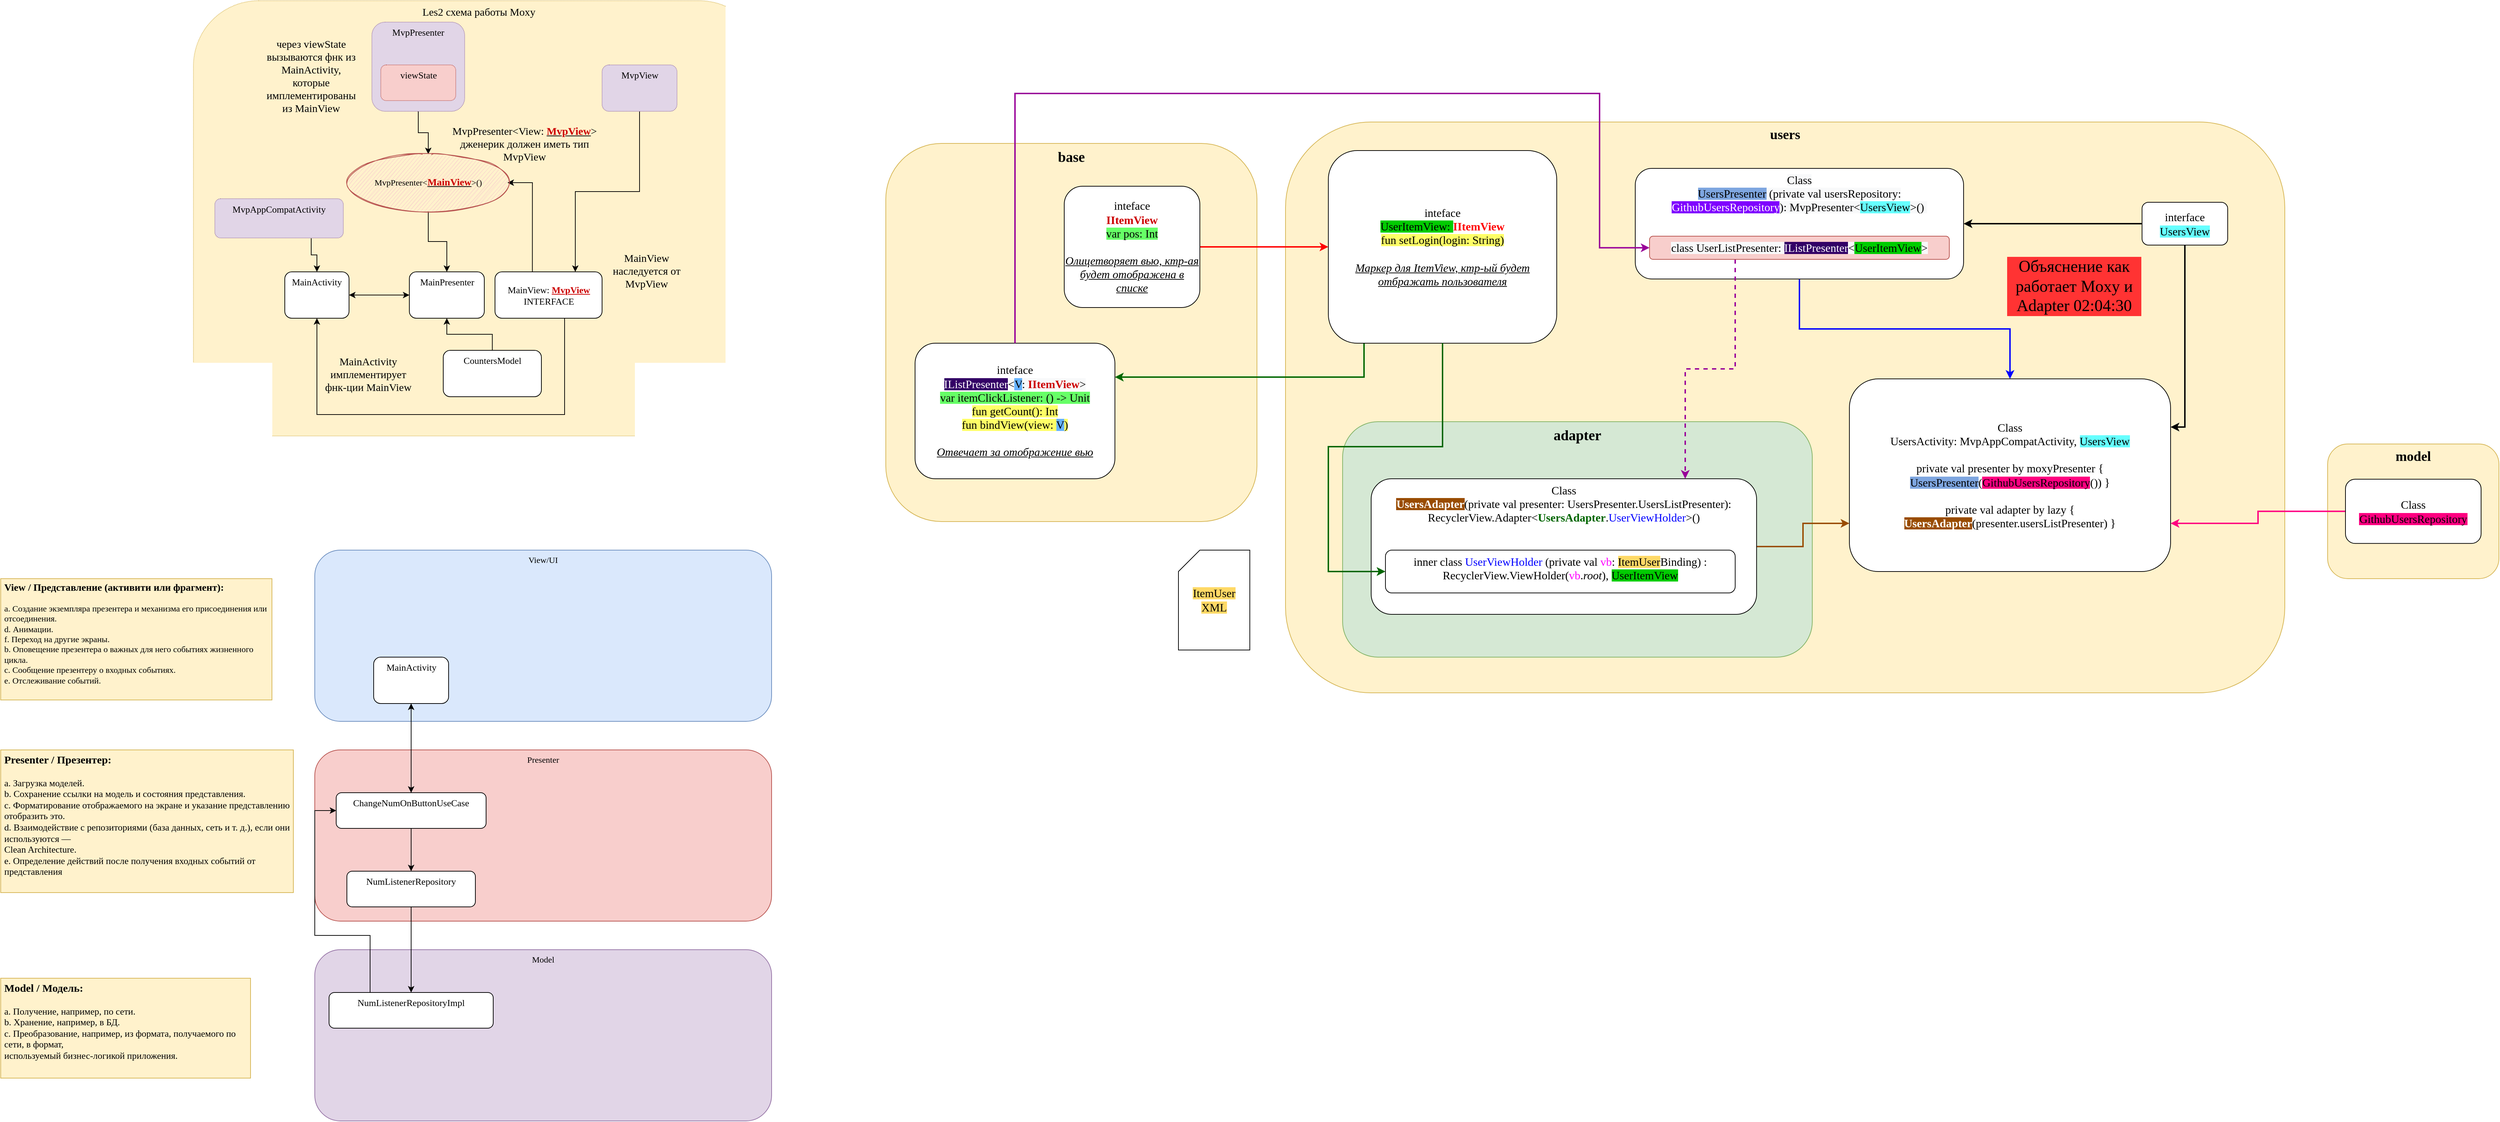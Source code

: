 <mxfile version="15.8.4" type="device"><diagram id="C1EWtJwkigcRB_qDEt8J" name="Страница 1"><mxGraphModel dx="2982" dy="2587" grid="1" gridSize="10" guides="1" tooltips="1" connect="1" arrows="1" fold="1" page="1" pageScale="1" pageWidth="827" pageHeight="1169" math="0" shadow="0"><root><mxCell id="0"/><mxCell id="1" parent="0"/><mxCell id="edhgK2keIJjGcCHrlNll-9" value="&lt;b&gt;&lt;font style=&quot;font-size: 19px&quot;&gt;users&lt;/font&gt;&lt;/b&gt;" style="rounded=1;whiteSpace=wrap;html=1;labelBackgroundColor=none;fontFamily=Times New Roman;fontSize=16;verticalAlign=top;fillColor=#fff2cc;strokeColor=#d6b656;" parent="1" vertex="1"><mxGeometry x="1480" y="-520" width="1400" height="800" as="geometry"/></mxCell><mxCell id="edhgK2keIJjGcCHrlNll-8" value="&lt;b&gt;&lt;font style=&quot;font-size: 20px&quot;&gt;base&lt;/font&gt;&lt;/b&gt;" style="rounded=1;whiteSpace=wrap;html=1;labelBackgroundColor=none;fontFamily=Times New Roman;fontSize=16;verticalAlign=top;fillColor=#fff2cc;strokeColor=#d6b656;" parent="1" vertex="1"><mxGeometry x="920" y="-490" width="520" height="530" as="geometry"/></mxCell><mxCell id="FmBAxHXfmep_9u8ABC75-27" value="Les2 схема работы Moxy" style="rounded=1;whiteSpace=wrap;html=1;dashed=1;dashPattern=1 1;labelBackgroundColor=none;fontSize=15;strokeColor=#d6b656;align=center;verticalAlign=top;fillColor=#fff2cc;fontFamily=Times New Roman;" parent="1" vertex="1"><mxGeometry x="-50" y="-690" width="800" height="610" as="geometry"/></mxCell><mxCell id="pCNhJscyHMGAn3g0kBfk-1" value="View/UI" style="rounded=1;whiteSpace=wrap;html=1;verticalAlign=top;fillColor=#dae8fc;strokeColor=#6c8ebf;fontFamily=Times New Roman;" parent="1" vertex="1"><mxGeometry x="120" y="80" width="640" height="240" as="geometry"/></mxCell><mxCell id="pCNhJscyHMGAn3g0kBfk-2" value="Model" style="rounded=1;whiteSpace=wrap;html=1;verticalAlign=top;fillColor=#e1d5e7;strokeColor=#9673a6;fontFamily=Times New Roman;" parent="1" vertex="1"><mxGeometry x="120" y="640" width="640" height="240" as="geometry"/></mxCell><mxCell id="pCNhJscyHMGAn3g0kBfk-3" value="Presenter" style="rounded=1;whiteSpace=wrap;html=1;verticalAlign=top;fillColor=#f8cecc;strokeColor=#b85450;fontFamily=Times New Roman;" parent="1" vertex="1"><mxGeometry x="120" y="360" width="640" height="240" as="geometry"/></mxCell><mxCell id="pCNhJscyHMGAn3g0kBfk-6" value="&lt;p style=&quot;font-size: 13px&quot;&gt;&lt;/p&gt;&lt;h3&gt;View / Представление (активити или фрагмент):&lt;/h3&gt;&lt;span&gt;a. Создание экземпляра презентера и механизма его присоединения или отсоединения.&lt;/span&gt;&lt;br&gt;&lt;span&gt;d. Анимации.&lt;/span&gt;&lt;br&gt;&lt;span&gt;f. Переход на другие экраны.&lt;/span&gt;&lt;br&gt;&lt;span&gt;b. Оповещение презентера о важных для него событиях жизненного цикла.&lt;/span&gt;&lt;br&gt;&lt;span&gt;c. Сообщение презентеру о входных событиях.&lt;/span&gt;&lt;br&gt;&lt;span&gt;e. Отслеживание событий.&lt;/span&gt;&lt;br&gt;&lt;p&gt;&lt;/p&gt;" style="text;html=1;strokeColor=#d6b656;fillColor=#fff2cc;spacing=5;spacingTop=-20;whiteSpace=wrap;overflow=hidden;rounded=0;verticalAlign=top;fontFamily=Times New Roman;" parent="1" vertex="1"><mxGeometry x="-320" y="120" width="380" height="170" as="geometry"/></mxCell><mxCell id="pCNhJscyHMGAn3g0kBfk-8" value="&lt;p&gt;&lt;/p&gt;&lt;h3&gt;Presenter / Презентер:&lt;/h3&gt;&lt;span style=&quot;font-weight: normal&quot;&gt;a. Загрузка моделей.&lt;br&gt;b. Сохранение ссылки на модель и состояния представления.&lt;br&gt;c. Форматирование отображаемого на экране и указание представлению отобразить это.&lt;br&gt;d. Взаимодействие с репозиториями (база данных, сеть и т. д.), если они используются —&lt;br&gt;Clean Architecture.&lt;br&gt;e. Определение действий после получения входных событий от представления&lt;/span&gt;&lt;p&gt;&lt;/p&gt;" style="text;html=1;strokeColor=#d6b656;fillColor=#fff2cc;spacing=5;spacingTop=-20;whiteSpace=wrap;overflow=hidden;rounded=0;fontSize=13;align=left;verticalAlign=top;fontFamily=Times New Roman;" parent="1" vertex="1"><mxGeometry x="-320" y="360" width="410" height="200" as="geometry"/></mxCell><mxCell id="pCNhJscyHMGAn3g0kBfk-9" value="&lt;p&gt;&lt;/p&gt;&lt;h3&gt;Model / Модель:&lt;/h3&gt;&lt;span style=&quot;font-weight: normal&quot;&gt;a. Получение, например, по сети.&lt;br&gt;b. Хранение, например, в БД.&lt;br&gt;c. Преобразование, например, из формата, получаемого по сети, в формат,&lt;br&gt;используемый бизнес-логикой приложения.&lt;/span&gt;&lt;p&gt;&lt;/p&gt;" style="text;html=1;strokeColor=#d6b656;fillColor=#fff2cc;spacing=5;spacingTop=-20;whiteSpace=wrap;overflow=hidden;rounded=0;fontSize=13;align=left;verticalAlign=top;fontFamily=Times New Roman;" parent="1" vertex="1"><mxGeometry x="-320" y="680" width="350" height="140" as="geometry"/></mxCell><mxCell id="Xd7rgRR2BgkoyWQgXewQ-5" style="edgeStyle=orthogonalEdgeStyle;rounded=0;orthogonalLoop=1;jettySize=auto;html=1;fontColor=default;fontFamily=Times New Roman;" parent="1" source="pCNhJscyHMGAn3g0kBfk-10" target="pCNhJscyHMGAn3g0kBfk-15" edge="1"><mxGeometry relative="1" as="geometry"/></mxCell><mxCell id="pCNhJscyHMGAn3g0kBfk-10" value="MainActivity" style="rounded=1;whiteSpace=wrap;html=1;fontSize=13;align=center;verticalAlign=top;fontFamily=Times New Roman;" parent="1" vertex="1"><mxGeometry x="202.5" y="230" width="105" height="65" as="geometry"/></mxCell><mxCell id="Xd7rgRR2BgkoyWQgXewQ-7" style="edgeStyle=orthogonalEdgeStyle;rounded=0;orthogonalLoop=1;jettySize=auto;html=1;entryX=0;entryY=0.5;entryDx=0;entryDy=0;fontColor=default;exitX=0.25;exitY=0;exitDx=0;exitDy=0;fontFamily=Times New Roman;" parent="1" source="pCNhJscyHMGAn3g0kBfk-11" target="pCNhJscyHMGAn3g0kBfk-15" edge="1"><mxGeometry relative="1" as="geometry"><Array as="points"><mxPoint x="198" y="620"/><mxPoint x="120" y="620"/><mxPoint x="120" y="445"/></Array></mxGeometry></mxCell><mxCell id="pCNhJscyHMGAn3g0kBfk-11" value="&lt;div style=&quot;&quot;&gt;&lt;div style=&quot;&quot;&gt;NumListenerRepositoryImpl&lt;/div&gt;&lt;/div&gt;" style="rounded=1;whiteSpace=wrap;html=1;fontSize=13;align=center;verticalAlign=top;fontColor=default;labelBackgroundColor=none;fontFamily=Times New Roman;" parent="1" vertex="1"><mxGeometry x="140" y="700" width="230" height="50" as="geometry"/></mxCell><mxCell id="Xd7rgRR2BgkoyWQgXewQ-4" style="edgeStyle=orthogonalEdgeStyle;rounded=0;orthogonalLoop=1;jettySize=auto;html=1;fontColor=default;fontFamily=Times New Roman;" parent="1" source="pCNhJscyHMGAn3g0kBfk-15" target="Xd7rgRR2BgkoyWQgXewQ-2" edge="1"><mxGeometry relative="1" as="geometry"/></mxCell><mxCell id="Xd7rgRR2BgkoyWQgXewQ-6" style="edgeStyle=orthogonalEdgeStyle;rounded=0;orthogonalLoop=1;jettySize=auto;html=1;entryX=0.5;entryY=1;entryDx=0;entryDy=0;fontColor=default;fontFamily=Times New Roman;" parent="1" source="pCNhJscyHMGAn3g0kBfk-15" target="pCNhJscyHMGAn3g0kBfk-10" edge="1"><mxGeometry relative="1" as="geometry"/></mxCell><mxCell id="pCNhJscyHMGAn3g0kBfk-15" value="&lt;div style=&quot;&quot;&gt;ChangeNumOnButtonUseCase&lt;/div&gt;" style="rounded=1;whiteSpace=wrap;html=1;labelBackgroundColor=none;labelBorderColor=none;fontSize=13;fontColor=default;align=center;verticalAlign=top;fontFamily=Times New Roman;" parent="1" vertex="1"><mxGeometry x="150" y="420" width="210" height="50" as="geometry"/></mxCell><mxCell id="Xd7rgRR2BgkoyWQgXewQ-3" style="edgeStyle=orthogonalEdgeStyle;rounded=0;orthogonalLoop=1;jettySize=auto;html=1;entryX=0.5;entryY=0;entryDx=0;entryDy=0;fontColor=default;fontFamily=Times New Roman;" parent="1" source="Xd7rgRR2BgkoyWQgXewQ-2" target="pCNhJscyHMGAn3g0kBfk-11" edge="1"><mxGeometry relative="1" as="geometry"/></mxCell><mxCell id="Xd7rgRR2BgkoyWQgXewQ-2" value="&lt;div style=&quot;&quot;&gt;NumListenerRepository&lt;/div&gt;" style="rounded=1;whiteSpace=wrap;html=1;labelBackgroundColor=none;labelBorderColor=none;fontSize=13;fontColor=default;align=center;verticalAlign=top;fontFamily=Times New Roman;" parent="1" vertex="1"><mxGeometry x="165" y="530" width="180" height="50" as="geometry"/></mxCell><mxCell id="FmBAxHXfmep_9u8ABC75-16" style="edgeStyle=orthogonalEdgeStyle;rounded=0;orthogonalLoop=1;jettySize=auto;html=1;labelBackgroundColor=none;fontColor=default;fontFamily=Times New Roman;" parent="1" source="FmBAxHXfmep_9u8ABC75-1" target="FmBAxHXfmep_9u8ABC75-3" edge="1"><mxGeometry relative="1" as="geometry"/></mxCell><mxCell id="FmBAxHXfmep_9u8ABC75-1" value="&lt;div style=&quot;&quot;&gt;CountersModel&lt;/div&gt;" style="rounded=1;whiteSpace=wrap;html=1;fontSize=13;align=center;verticalAlign=top;labelBackgroundColor=none;fontColor=default;fontFamily=Times New Roman;" parent="1" vertex="1"><mxGeometry x="300" y="-200" width="137.5" height="65" as="geometry"/></mxCell><mxCell id="FmBAxHXfmep_9u8ABC75-13" style="edgeStyle=orthogonalEdgeStyle;rounded=0;orthogonalLoop=1;jettySize=auto;html=1;entryX=1;entryY=0.5;entryDx=0;entryDy=0;labelBackgroundColor=none;fontColor=default;sketch=0;exitX=0.349;exitY=-0.005;exitDx=0;exitDy=0;exitPerimeter=0;fontFamily=Times New Roman;" parent="1" source="FmBAxHXfmep_9u8ABC75-2" target="FmBAxHXfmep_9u8ABC75-12" edge="1"><mxGeometry relative="1" as="geometry"/></mxCell><mxCell id="FmBAxHXfmep_9u8ABC75-34" style="edgeStyle=orthogonalEdgeStyle;rounded=0;sketch=0;orthogonalLoop=1;jettySize=auto;html=1;entryX=0.5;entryY=1;entryDx=0;entryDy=0;labelBackgroundColor=none;fontSize=15;fontColor=default;fontFamily=Times New Roman;" parent="1" source="FmBAxHXfmep_9u8ABC75-2" target="FmBAxHXfmep_9u8ABC75-4" edge="1"><mxGeometry relative="1" as="geometry"><Array as="points"><mxPoint x="470" y="-110"/><mxPoint x="123" y="-110"/></Array></mxGeometry></mxCell><mxCell id="FmBAxHXfmep_9u8ABC75-2" value="&lt;p style=&quot;line-height: 1&quot;&gt;&lt;/p&gt;&lt;div style=&quot;&quot;&gt;MainView: &lt;font color=&quot;#cc0000&quot;&gt;&lt;b&gt;&lt;u&gt;MvpView&lt;/u&gt;&lt;/b&gt;&lt;/font&gt;&lt;/div&gt;&lt;div style=&quot;&quot;&gt;INTERFACE&lt;/div&gt;&lt;p&gt;&lt;/p&gt;" style="rounded=1;whiteSpace=wrap;html=1;fontSize=13;align=center;verticalAlign=middle;labelBackgroundColor=none;fontColor=default;fontFamily=Times New Roman;" parent="1" vertex="1"><mxGeometry x="372.5" y="-310" width="150" height="65" as="geometry"/></mxCell><mxCell id="FmBAxHXfmep_9u8ABC75-17" style="edgeStyle=orthogonalEdgeStyle;rounded=0;orthogonalLoop=1;jettySize=auto;html=1;labelBackgroundColor=none;fontColor=default;fontFamily=Times New Roman;" parent="1" source="FmBAxHXfmep_9u8ABC75-3" target="FmBAxHXfmep_9u8ABC75-4" edge="1"><mxGeometry relative="1" as="geometry"/></mxCell><mxCell id="FmBAxHXfmep_9u8ABC75-3" value="&lt;div style=&quot;&quot;&gt;MainPresenter&lt;/div&gt;" style="rounded=1;whiteSpace=wrap;html=1;fontSize=13;align=center;verticalAlign=top;labelBackgroundColor=none;fontColor=default;fontFamily=Times New Roman;" parent="1" vertex="1"><mxGeometry x="252.5" y="-310" width="105" height="65" as="geometry"/></mxCell><mxCell id="FmBAxHXfmep_9u8ABC75-36" style="edgeStyle=orthogonalEdgeStyle;rounded=0;sketch=0;orthogonalLoop=1;jettySize=auto;html=1;entryX=0;entryY=0.5;entryDx=0;entryDy=0;labelBackgroundColor=none;fontSize=15;fontColor=default;fontFamily=Times New Roman;" parent="1" source="FmBAxHXfmep_9u8ABC75-4" target="FmBAxHXfmep_9u8ABC75-3" edge="1"><mxGeometry relative="1" as="geometry"/></mxCell><mxCell id="FmBAxHXfmep_9u8ABC75-4" value="&lt;div style=&quot;&quot;&gt;MainActivity&lt;/div&gt;" style="rounded=1;whiteSpace=wrap;html=1;fontSize=13;align=center;verticalAlign=top;labelBackgroundColor=none;fontColor=default;fontFamily=Times New Roman;" parent="1" vertex="1"><mxGeometry x="78" y="-310" width="90" height="65" as="geometry"/></mxCell><mxCell id="edhgK2keIJjGcCHrlNll-1" style="edgeStyle=orthogonalEdgeStyle;rounded=0;orthogonalLoop=1;jettySize=auto;html=1;entryX=0.75;entryY=0;entryDx=0;entryDy=0;fontSize=14;fontColor=#CC0000;fontFamily=Times New Roman;" parent="1" source="FmBAxHXfmep_9u8ABC75-5" target="FmBAxHXfmep_9u8ABC75-2" edge="1"><mxGeometry relative="1" as="geometry"/></mxCell><mxCell id="FmBAxHXfmep_9u8ABC75-5" value="&lt;div style=&quot;&quot;&gt;&lt;div style=&quot;&quot;&gt;MvpView&lt;/div&gt;&lt;/div&gt;" style="rounded=1;whiteSpace=wrap;html=1;fontSize=13;align=center;verticalAlign=top;labelBackgroundColor=none;dashed=1;dashPattern=1 1;fillColor=#e1d5e7;strokeColor=#9673a6;fontFamily=Times New Roman;" parent="1" vertex="1"><mxGeometry x="522.5" y="-600" width="105" height="65" as="geometry"/></mxCell><mxCell id="FmBAxHXfmep_9u8ABC75-15" style="edgeStyle=orthogonalEdgeStyle;rounded=0;orthogonalLoop=1;jettySize=auto;html=1;entryX=0.5;entryY=0;entryDx=0;entryDy=0;labelBackgroundColor=none;fontColor=default;fontFamily=Times New Roman;" parent="1" source="FmBAxHXfmep_9u8ABC75-7" target="FmBAxHXfmep_9u8ABC75-12" edge="1"><mxGeometry relative="1" as="geometry"/></mxCell><mxCell id="FmBAxHXfmep_9u8ABC75-7" value="&lt;div style=&quot;&quot;&gt;&lt;div style=&quot;&quot;&gt;MvpPresenter&lt;/div&gt;&lt;/div&gt;" style="rounded=1;whiteSpace=wrap;html=1;fontSize=13;align=center;verticalAlign=top;labelBackgroundColor=none;dashed=1;dashPattern=1 1;fillColor=#e1d5e7;strokeColor=#9673a6;fontFamily=Times New Roman;" parent="1" vertex="1"><mxGeometry x="200" y="-660" width="130" height="125" as="geometry"/></mxCell><mxCell id="FmBAxHXfmep_9u8ABC75-14" style="edgeStyle=orthogonalEdgeStyle;rounded=0;orthogonalLoop=1;jettySize=auto;html=1;labelBackgroundColor=none;fontColor=default;fontFamily=Times New Roman;" parent="1" source="FmBAxHXfmep_9u8ABC75-12" target="FmBAxHXfmep_9u8ABC75-3" edge="1"><mxGeometry relative="1" as="geometry"/></mxCell><mxCell id="FmBAxHXfmep_9u8ABC75-12" value="&lt;div style=&quot;&quot;&gt;MvpPresenter&amp;lt;&lt;u&gt;&lt;font color=&quot;#cc0000&quot; size=&quot;1&quot;&gt;&lt;b style=&quot;font-size: 14px&quot;&gt;MainView&lt;/b&gt;&lt;/font&gt;&lt;/u&gt;&amp;gt;()&lt;/div&gt;" style="ellipse;whiteSpace=wrap;html=1;labelBackgroundColor=none;fillColor=#f8cecc;strokeColor=#b85450;sketch=1;fontFamily=Times New Roman;" parent="1" vertex="1"><mxGeometry x="168" y="-475" width="222" height="80" as="geometry"/></mxCell><mxCell id="FmBAxHXfmep_9u8ABC75-24" value="MvpPresenter&amp;lt;View:&amp;nbsp;&lt;u&gt;&lt;b&gt;&lt;font color=&quot;#cc0000&quot;&gt;MvpView&lt;/font&gt;&lt;/b&gt;&lt;/u&gt;&amp;gt;&lt;br style=&quot;font-size: 15px&quot;&gt;дженерик должен иметь тип MvpView" style="text;html=1;strokeColor=none;fillColor=none;align=center;verticalAlign=middle;whiteSpace=wrap;rounded=0;labelBackgroundColor=none;fontColor=default;dashed=1;fontSize=15;fontFamily=Times New Roman;" parent="1" vertex="1"><mxGeometry x="324" y="-535" width="180" height="90" as="geometry"/></mxCell><mxCell id="FmBAxHXfmep_9u8ABC75-26" value="MainActivity имплементирует фнк-ции MainView" style="text;html=1;strokeColor=none;fillColor=none;align=center;verticalAlign=middle;whiteSpace=wrap;rounded=0;dashed=1;dashPattern=1 1;labelBackgroundColor=none;fontColor=default;fontSize=15;fontFamily=Times New Roman;" parent="1" vertex="1"><mxGeometry x="130" y="-195" width="130" height="55" as="geometry"/></mxCell><mxCell id="FmBAxHXfmep_9u8ABC75-28" value="&lt;div style=&quot;&quot;&gt;&lt;div style=&quot;&quot;&gt;viewState&lt;/div&gt;&lt;/div&gt;" style="rounded=1;whiteSpace=wrap;html=1;fontSize=13;align=center;verticalAlign=top;labelBackgroundColor=none;dashed=1;dashPattern=1 1;fillColor=#f8cecc;strokeColor=#b85450;fontFamily=Times New Roman;" parent="1" vertex="1"><mxGeometry x="212.5" y="-600" width="105" height="50" as="geometry"/></mxCell><mxCell id="FmBAxHXfmep_9u8ABC75-29" value="через viewState вызываются фнк из MainActivity, которые имплементированы из MainView" style="text;html=1;strokeColor=none;fillColor=none;align=center;verticalAlign=middle;whiteSpace=wrap;rounded=0;dashed=1;dashPattern=1 1;labelBackgroundColor=none;fontSize=15;fontFamily=Times New Roman;" parent="1" vertex="1"><mxGeometry x="45" y="-650" width="140" height="130" as="geometry"/></mxCell><mxCell id="FmBAxHXfmep_9u8ABC75-31" style="edgeStyle=orthogonalEdgeStyle;rounded=0;orthogonalLoop=1;jettySize=auto;html=1;labelBackgroundColor=none;fontSize=15;fontColor=default;exitX=0.75;exitY=1;exitDx=0;exitDy=0;fontFamily=Times New Roman;" parent="1" source="FmBAxHXfmep_9u8ABC75-30" target="FmBAxHXfmep_9u8ABC75-4" edge="1"><mxGeometry relative="1" as="geometry"/></mxCell><mxCell id="FmBAxHXfmep_9u8ABC75-30" value="&lt;div style=&quot;&quot;&gt;&lt;div style=&quot;&quot;&gt;&lt;div style=&quot;&quot;&gt;MvpAppCompatActivity&lt;/div&gt;&lt;/div&gt;&lt;/div&gt;" style="rounded=1;whiteSpace=wrap;html=1;fontSize=13;align=center;verticalAlign=top;labelBackgroundColor=none;dashed=1;dashPattern=1 1;fillColor=#e1d5e7;strokeColor=#9673a6;fontFamily=Times New Roman;" parent="1" vertex="1"><mxGeometry x="-20" y="-412.5" width="180" height="55" as="geometry"/></mxCell><mxCell id="FmBAxHXfmep_9u8ABC75-33" value="MainView наследуется от MvpView" style="text;html=1;strokeColor=none;fillColor=none;align=center;verticalAlign=middle;whiteSpace=wrap;rounded=0;labelBackgroundColor=none;fontColor=default;dashed=1;fontSize=15;fontFamily=Times New Roman;" parent="1" vertex="1"><mxGeometry x="530" y="-357.5" width="110" height="90" as="geometry"/></mxCell><mxCell id="ZvqaHF2nIyysin3KWNm_-26" style="edgeStyle=orthogonalEdgeStyle;rounded=0;orthogonalLoop=1;jettySize=auto;html=1;labelBackgroundColor=none;fontFamily=Times New Roman;fontSize=16;fontColor=default;strokeColor=#FF0000;strokeWidth=2;" edge="1" parent="1" source="edhgK2keIJjGcCHrlNll-4" target="edhgK2keIJjGcCHrlNll-5"><mxGeometry relative="1" as="geometry"/></mxCell><mxCell id="edhgK2keIJjGcCHrlNll-4" value="inteface&lt;br&gt;&lt;font color=&quot;#cc0000&quot;&gt;&lt;b&gt;IItemView&lt;br&gt;&lt;/b&gt;&lt;/font&gt;&lt;span style=&quot;background-color: rgb(102 , 255 , 102)&quot;&gt;var pos: Int&lt;/span&gt;&lt;br&gt;&lt;br&gt;&lt;i&gt;&lt;u&gt;Олицетворяет вью, ктр-ая будет отображена в списке&lt;/u&gt;&lt;/i&gt;" style="rounded=1;whiteSpace=wrap;html=1;fontFamily=Times New Roman;fontSize=16;verticalAlign=middle;" parent="1" vertex="1"><mxGeometry x="1170" y="-430" width="190" height="170" as="geometry"/></mxCell><mxCell id="ZvqaHF2nIyysin3KWNm_-28" style="edgeStyle=orthogonalEdgeStyle;rounded=0;orthogonalLoop=1;jettySize=auto;html=1;entryX=1;entryY=0.25;entryDx=0;entryDy=0;labelBackgroundColor=none;fontFamily=Times New Roman;fontSize=16;fontColor=#FF0000;strokeColor=#006600;strokeWidth=2;" edge="1" parent="1" source="edhgK2keIJjGcCHrlNll-5" target="edhgK2keIJjGcCHrlNll-7"><mxGeometry relative="1" as="geometry"><Array as="points"><mxPoint x="1590" y="-162"/></Array></mxGeometry></mxCell><mxCell id="edhgK2keIJjGcCHrlNll-5" value="inteface&lt;br&gt;&lt;span style=&quot;background-color: rgb(0 , 204 , 0)&quot;&gt;UserItemView: &lt;/span&gt;&lt;font color=&quot;#ff0000&quot;&gt;&lt;b&gt;IItemView&lt;/b&gt;&lt;/font&gt;&lt;br&gt;&lt;span style=&quot;background-color: rgb(255 , 255 , 102)&quot;&gt;fun setLogin(login: String)&lt;/span&gt;&lt;br&gt;&lt;br&gt;&lt;i&gt;&lt;u&gt;Маркер для ItemView, ктр-ый будет отбражать пользователя&lt;/u&gt;&lt;/i&gt;" style="rounded=1;whiteSpace=wrap;html=1;fontFamily=Times New Roman;fontSize=16;verticalAlign=middle;" parent="1" vertex="1"><mxGeometry x="1540" y="-480" width="320" height="270" as="geometry"/></mxCell><mxCell id="edhgK2keIJjGcCHrlNll-7" value="inteface&lt;br&gt;&lt;span style=&quot;background-color: rgb(51 , 0 , 102)&quot;&gt;&lt;font color=&quot;#ffffff&quot;&gt;IListPresenter&lt;/font&gt;&lt;/span&gt;&lt;span style=&quot;background-color: rgb(248 , 249 , 250)&quot;&gt;&amp;lt;&lt;/span&gt;&lt;span style=&quot;background-color: rgb(102 , 178 , 255)&quot;&gt;V&lt;/span&gt;&lt;span style=&quot;background-color: rgb(248 , 249 , 250)&quot;&gt;: &lt;b&gt;&lt;font color=&quot;#cc0000&quot;&gt;IItemView&lt;/font&gt;&lt;/b&gt;&amp;gt;&lt;br&gt;&lt;/span&gt;&lt;span style=&quot;background-color: rgb(102 , 255 , 102)&quot;&gt;var itemClickListener: () -&amp;gt; Unit&lt;br&gt;&lt;/span&gt;&lt;span style=&quot;background-color: rgb(255 , 255 , 102)&quot;&gt;fun getCount(): Int&lt;br&gt;&lt;/span&gt;&lt;span style=&quot;background-color: rgb(255 , 255 , 102)&quot;&gt;fun bindView(view: &lt;/span&gt;&lt;span style=&quot;background-color: rgb(102 , 178 , 255)&quot;&gt;V&lt;/span&gt;&lt;span style=&quot;background-color: rgb(255 , 255 , 102)&quot;&gt;)&lt;/span&gt;&lt;br&gt;&lt;br&gt;&lt;i&gt;&lt;u&gt;Отвечает за отображение вью&lt;/u&gt;&lt;/i&gt;" style="rounded=1;whiteSpace=wrap;html=1;fontFamily=Times New Roman;fontSize=16;verticalAlign=middle;" parent="1" vertex="1"><mxGeometry x="961" y="-210" width="280" height="190" as="geometry"/></mxCell><mxCell id="edhgK2keIJjGcCHrlNll-11" value="adapter" style="rounded=1;whiteSpace=wrap;html=1;labelBackgroundColor=none;fontFamily=Times New Roman;fontSize=20;verticalAlign=top;fontStyle=1;fillColor=#d5e8d4;strokeColor=#82b366;" parent="1" vertex="1"><mxGeometry x="1560" y="-100" width="658" height="330" as="geometry"/></mxCell><mxCell id="ZvqaHF2nIyysin3KWNm_-31" style="edgeStyle=orthogonalEdgeStyle;rounded=0;orthogonalLoop=1;jettySize=auto;html=1;entryX=0;entryY=0.75;entryDx=0;entryDy=0;labelBackgroundColor=none;fontFamily=Times New Roman;fontSize=16;fontColor=#994C00;strokeColor=#994C00;strokeWidth=2;" edge="1" parent="1" source="edhgK2keIJjGcCHrlNll-10" target="ZvqaHF2nIyysin3KWNm_-9"><mxGeometry relative="1" as="geometry"/></mxCell><mxCell id="edhgK2keIJjGcCHrlNll-10" value="Class&lt;br&gt;&lt;b style=&quot;background-color: rgb(153 , 76 , 0)&quot;&gt;&lt;font color=&quot;#ffffff&quot;&gt;UsersAdapter&lt;/font&gt;&lt;/b&gt;(private val presenter: UsersPresenter.UsersListPresenter): RecyclerView.Adapter&amp;lt;&lt;font color=&quot;#006600&quot;&gt;&lt;b&gt;UsersAdapter&lt;/b&gt;&lt;/font&gt;.&lt;font color=&quot;#0000ff&quot;&gt;UserViewHolder&lt;/font&gt;&amp;gt;()&lt;font style=&quot;font-size: 16px&quot;&gt;&lt;br&gt;&lt;/font&gt;" style="rounded=1;whiteSpace=wrap;html=1;labelBackgroundColor=none;fontFamily=Times New Roman;fontSize=16;fontColor=#000000;verticalAlign=top;" parent="1" vertex="1"><mxGeometry x="1600" y="-20" width="540" height="190" as="geometry"/></mxCell><mxCell id="ZvqaHF2nIyysin3KWNm_-1" value="&lt;span style=&quot;color: rgb(0 , 0 , 0) ; font-family: &amp;#34;times new roman&amp;#34; ; font-size: 16px ; font-style: normal ; font-weight: 400 ; letter-spacing: normal ; text-align: center ; text-indent: 0px ; text-transform: none ; word-spacing: 0px ; display: inline ; float: none ; background-color: rgb(255 , 217 , 102)&quot;&gt;ItemUser&lt;br&gt;XML&lt;br&gt;&lt;/span&gt;" style="shape=card;whiteSpace=wrap;html=1;" vertex="1" parent="1"><mxGeometry x="1330" y="80" width="100" height="140" as="geometry"/></mxCell><mxCell id="ZvqaHF2nIyysin3KWNm_-24" style="edgeStyle=orthogonalEdgeStyle;rounded=0;orthogonalLoop=1;jettySize=auto;html=1;labelBackgroundColor=none;fontFamily=Times New Roman;fontSize=16;fontColor=default;strokeColor=#0000FF;strokeWidth=2;" edge="1" parent="1" source="ZvqaHF2nIyysin3KWNm_-3" target="ZvqaHF2nIyysin3KWNm_-9"><mxGeometry relative="1" as="geometry"/></mxCell><mxCell id="ZvqaHF2nIyysin3KWNm_-3" value="&lt;font style=&quot;color: rgb(0 , 0 , 0) ; font-family: &amp;#34;times new roman&amp;#34; ; font-size: 16px ; font-style: normal ; font-weight: 400 ; letter-spacing: normal ; text-align: center ; text-indent: 0px ; text-transform: none ; word-spacing: 0px ; background-color: rgb(248 , 249 , 250)&quot;&gt;Class&lt;br&gt;&lt;/font&gt;&lt;font style=&quot;font-family: &amp;#34;times new roman&amp;#34; ; font-size: 16px ; font-style: normal ; font-weight: 400 ; letter-spacing: normal ; text-align: center ; text-indent: 0px ; text-transform: none ; word-spacing: 0px&quot;&gt;&lt;span style=&quot;background-color: rgb(126 , 166 , 224)&quot;&gt;UsersPresenter&lt;/span&gt;&lt;span style=&quot;background-color: rgb(248 , 249 , 250)&quot;&gt; (&lt;/span&gt;&lt;span style=&quot;color: rgb(0 , 0 , 0) ; background-color: rgb(248 , 249 , 250) ; font-size: 16px&quot;&gt;private val&lt;span&gt;&amp;nbsp;&lt;/span&gt;&lt;/span&gt;&lt;span style=&quot;color: rgb(0 , 0 , 0) ; background-color: rgb(248 , 249 , 250) ; font-size: 16px&quot;&gt;usersRepository&lt;/span&gt;&lt;span style=&quot;font-size: 16px&quot;&gt;&lt;span style=&quot;color: rgb(0 , 0 , 0) ; background-color: rgb(248 , 249 , 250)&quot;&gt;: &lt;/span&gt;&lt;font color=&quot;#ffffff&quot; style=&quot;background-color: rgb(127 , 0 , 255)&quot;&gt;GithubUsersRepository&lt;/font&gt;&lt;span style=&quot;color: rgb(0 , 0 , 0) ; background-color: rgb(248 , 249 , 250)&quot;&gt;):&amp;nbsp;&lt;/span&gt;&lt;/span&gt;&lt;span style=&quot;color: rgb(0 , 0 , 0) ; background-color: rgb(248 , 249 , 250) ; font-size: 16px&quot;&gt;MvpPresenter&amp;lt;&lt;/span&gt;&lt;span style=&quot;color: rgb(0 , 0 , 0) ; font-size: 16px ; background-color: rgb(102 , 255 , 255)&quot;&gt;UsersView&lt;/span&gt;&lt;span style=&quot;color: rgb(0 , 0 , 0) ; background-color: rgb(248 , 249 , 250) ; font-size: 16px&quot;&gt;&amp;gt;()&amp;nbsp;&lt;/span&gt;&lt;/font&gt;&lt;span style=&quot;color: rgb(0 , 0 , 0) ; font-family: &amp;#34;times new roman&amp;#34; ; font-size: 16px ; font-style: normal ; font-weight: 400 ; letter-spacing: normal ; text-align: center ; text-indent: 0px ; text-transform: none ; word-spacing: 0px&quot;&gt;&lt;br&gt;&lt;/span&gt;" style="rounded=1;whiteSpace=wrap;html=1;labelBackgroundColor=none;fontFamily=Times New Roman;fontSize=16;fontColor=default;verticalAlign=top;" vertex="1" parent="1"><mxGeometry x="1970" y="-455" width="460" height="155" as="geometry"/></mxCell><mxCell id="ZvqaHF2nIyysin3KWNm_-4" value="&lt;font style=&quot;font-size: 19px&quot;&gt;model&lt;/font&gt;" style="rounded=1;whiteSpace=wrap;html=1;labelBackgroundColor=none;fontFamily=Times New Roman;fontSize=16;fillColor=#fff2cc;strokeColor=#d6b656;fontStyle=1;verticalAlign=top;" vertex="1" parent="1"><mxGeometry x="2940" y="-68.75" width="240" height="188.75" as="geometry"/></mxCell><mxCell id="ZvqaHF2nIyysin3KWNm_-41" style="edgeStyle=orthogonalEdgeStyle;rounded=0;sketch=0;orthogonalLoop=1;jettySize=auto;html=1;entryX=1;entryY=0.75;entryDx=0;entryDy=0;labelBackgroundColor=none;fontFamily=Times New Roman;fontSize=23;fontColor=default;strokeColor=#FF0080;strokeWidth=2;" edge="1" parent="1" source="ZvqaHF2nIyysin3KWNm_-5" target="ZvqaHF2nIyysin3KWNm_-9"><mxGeometry relative="1" as="geometry"/></mxCell><mxCell id="ZvqaHF2nIyysin3KWNm_-5" value="Class&lt;br&gt;&lt;font style=&quot;background-color: rgb(255 , 0 , 128)&quot;&gt;GithubUsersRepository&lt;/font&gt;" style="rounded=1;whiteSpace=wrap;html=1;labelBackgroundColor=none;fontFamily=Times New Roman;fontSize=16;fontColor=default;verticalAlign=middle;" vertex="1" parent="1"><mxGeometry x="2965" y="-19.37" width="190" height="90" as="geometry"/></mxCell><mxCell id="ZvqaHF2nIyysin3KWNm_-22" style="edgeStyle=orthogonalEdgeStyle;rounded=0;orthogonalLoop=1;jettySize=auto;html=1;entryX=1;entryY=0.25;entryDx=0;entryDy=0;fontFamily=Times New Roman;fontSize=16;fontColor=default;strokeColor=#000000;strokeWidth=2;labelBackgroundColor=none;" edge="1" parent="1" source="ZvqaHF2nIyysin3KWNm_-8" target="ZvqaHF2nIyysin3KWNm_-9"><mxGeometry relative="1" as="geometry"/></mxCell><mxCell id="ZvqaHF2nIyysin3KWNm_-25" style="edgeStyle=orthogonalEdgeStyle;rounded=0;orthogonalLoop=1;jettySize=auto;html=1;entryX=1;entryY=0.5;entryDx=0;entryDy=0;labelBackgroundColor=none;fontFamily=Times New Roman;fontSize=16;fontColor=default;strokeColor=#000000;strokeWidth=2;" edge="1" parent="1" source="ZvqaHF2nIyysin3KWNm_-8" target="ZvqaHF2nIyysin3KWNm_-3"><mxGeometry relative="1" as="geometry"/></mxCell><mxCell id="ZvqaHF2nIyysin3KWNm_-8" value="interface&lt;br&gt;&lt;span style=&quot;background-color: rgb(102 , 255 , 255)&quot;&gt;UsersView&lt;/span&gt;" style="rounded=1;whiteSpace=wrap;html=1;labelBackgroundColor=none;fontFamily=Times New Roman;fontSize=16;fontColor=default;verticalAlign=middle;" vertex="1" parent="1"><mxGeometry x="2680" y="-407.5" width="120" height="60" as="geometry"/></mxCell><mxCell id="ZvqaHF2nIyysin3KWNm_-9" value="Class&lt;br&gt;UsersActivity: MvpAppCompatActivity, &lt;span style=&quot;background-color: rgb(102 , 255 , 255)&quot;&gt;UsersView&lt;br&gt;&lt;/span&gt;&lt;br&gt;private val presenter by moxyPresenter { &lt;span style=&quot;background-color: rgb(126 , 166 , 224)&quot;&gt;UsersPresenter&lt;/span&gt;(&lt;font style=&quot;background-color: rgb(255 , 0 , 128)&quot;&gt;GithubUsersRepository&lt;/font&gt;()) }&lt;br&gt;&lt;br&gt;private val adapter by lazy { &lt;b&gt;&lt;font style=&quot;background-color: rgb(153 , 76 , 0)&quot; color=&quot;#ffffff&quot;&gt;UsersAdapter&lt;/font&gt;&lt;/b&gt;(presenter.usersListPresenter) }" style="rounded=1;whiteSpace=wrap;html=1;labelBackgroundColor=none;fontFamily=Times New Roman;fontSize=16;fontColor=default;verticalAlign=middle;" vertex="1" parent="1"><mxGeometry x="2270" y="-160" width="450" height="270" as="geometry"/></mxCell><mxCell id="ZvqaHF2nIyysin3KWNm_-39" style="edgeStyle=orthogonalEdgeStyle;rounded=0;sketch=0;orthogonalLoop=1;jettySize=auto;html=1;dashed=1;labelBackgroundColor=none;fontFamily=Times New Roman;fontSize=16;fontColor=#000000;strokeColor=#990099;strokeWidth=2;" edge="1" parent="1" source="ZvqaHF2nIyysin3KWNm_-16" target="edhgK2keIJjGcCHrlNll-10"><mxGeometry relative="1" as="geometry"><Array as="points"><mxPoint x="2110" y="-174"/><mxPoint x="2040" y="-174"/></Array></mxGeometry></mxCell><mxCell id="ZvqaHF2nIyysin3KWNm_-16" value="&lt;meta charset=&quot;utf-8&quot;&gt;&lt;span style=&quot;color: rgb(0, 0, 0); font-size: 16px; font-style: normal; font-weight: 400; letter-spacing: normal; text-align: center; text-indent: 0px; text-transform: none; word-spacing: 0px; background-color: rgb(248, 249, 250); font-family: &amp;quot;times new roman&amp;quot;;&quot;&gt;class UserListPresenter:&lt;span&gt;&amp;nbsp;&lt;/span&gt;&lt;/span&gt;&lt;span style=&quot;color: rgb(0, 0, 0); font-size: 16px; font-style: normal; font-weight: 400; letter-spacing: normal; text-align: center; text-indent: 0px; text-transform: none; word-spacing: 0px; font-family: &amp;quot;times new roman&amp;quot;; background-color: rgb(51, 0, 102);&quot;&gt;&lt;font color=&quot;#ffffff&quot;&gt;IListPresenter&lt;/font&gt;&lt;/span&gt;&lt;span style=&quot;color: rgb(0, 0, 0); font-size: 16px; font-style: normal; font-weight: 400; letter-spacing: normal; text-align: center; text-indent: 0px; text-transform: none; word-spacing: 0px; background-color: rgb(248, 249, 250); font-family: &amp;quot;times new roman&amp;quot;;&quot;&gt;&amp;lt;&lt;span style=&quot;background-color: rgb(0 , 204 , 0)&quot;&gt;UserItemView&lt;/span&gt;&amp;gt;&lt;br&gt;&lt;/span&gt;" style="rounded=1;whiteSpace=wrap;html=1;labelBackgroundColor=none;fontFamily=Times New Roman;fontSize=16;verticalAlign=middle;fillColor=#f8cecc;strokeColor=#b85450;" vertex="1" parent="1"><mxGeometry x="1990" y="-360" width="420" height="32.5" as="geometry"/></mxCell><mxCell id="ZvqaHF2nIyysin3KWNm_-33" value="&lt;span style=&quot;color: rgb(0 , 0 , 0) ; background-color: rgb(255 , 255 , 255)&quot;&gt;inner class&amp;nbsp;&lt;font color=&quot;#0000ff&quot;&gt;UserViewHolder&lt;/font&gt;&amp;nbsp;(private val&amp;nbsp;&lt;font color=&quot;#ff00ff&quot;&gt;vb&lt;/font&gt;:&amp;nbsp;&lt;/span&gt;&lt;span style=&quot;color: rgb(0 , 0 , 0) ; background-color: rgb(255 , 217 , 102)&quot;&gt;ItemUser&lt;/span&gt;&lt;span style=&quot;color: rgb(0 , 0 , 0) ; background-color: rgb(255 , 255 , 255)&quot;&gt;Binding) : RecyclerView.ViewHolder(&lt;font color=&quot;#ff00ff&quot;&gt;vb&lt;/font&gt;.&lt;span style=&quot;font-style: italic&quot;&gt;root&lt;/span&gt;),&amp;nbsp;&lt;/span&gt;&lt;span style=&quot;color: rgb(0 , 0 , 0) ; background-color: rgb(0 , 204 , 0)&quot;&gt;UserItemView&lt;/span&gt;" style="rounded=1;whiteSpace=wrap;html=1;labelBackgroundColor=none;fontFamily=Times New Roman;fontSize=16;fontColor=#FF0000;fillColor=none;verticalAlign=top;" vertex="1" parent="1"><mxGeometry x="1620" y="80" width="490" height="60" as="geometry"/></mxCell><mxCell id="ZvqaHF2nIyysin3KWNm_-36" style="edgeStyle=orthogonalEdgeStyle;rounded=0;orthogonalLoop=1;jettySize=auto;html=1;entryX=0;entryY=0.5;entryDx=0;entryDy=0;labelBackgroundColor=none;fontFamily=Times New Roman;fontSize=16;fontColor=default;strokeColor=#006600;strokeWidth=2;" edge="1" parent="1" source="edhgK2keIJjGcCHrlNll-5" target="ZvqaHF2nIyysin3KWNm_-33"><mxGeometry relative="1" as="geometry"><Array as="points"><mxPoint x="1700" y="-65"/><mxPoint x="1540" y="-65"/><mxPoint x="1540" y="110"/></Array></mxGeometry></mxCell><mxCell id="ZvqaHF2nIyysin3KWNm_-37" style="edgeStyle=orthogonalEdgeStyle;rounded=0;orthogonalLoop=1;jettySize=auto;html=1;entryX=0;entryY=0.5;entryDx=0;entryDy=0;labelBackgroundColor=none;fontFamily=Times New Roman;fontSize=16;fontColor=default;strokeColor=#990099;strokeWidth=2;" edge="1" parent="1" source="edhgK2keIJjGcCHrlNll-7" target="ZvqaHF2nIyysin3KWNm_-16"><mxGeometry relative="1" as="geometry"><Array as="points"><mxPoint x="1101" y="-560"/><mxPoint x="1920" y="-560"/><mxPoint x="1920" y="-344"/></Array></mxGeometry></mxCell><mxCell id="ZvqaHF2nIyysin3KWNm_-40" value="&lt;font style=&quot;font-size: 23px&quot;&gt;Объяснение как работает Moxy и Adapter 02:04:30&lt;/font&gt;" style="text;html=1;strokeColor=none;fillColor=none;align=center;verticalAlign=middle;whiteSpace=wrap;rounded=0;labelBackgroundColor=#FF3333;fontFamily=Times New Roman;fontSize=16;fontColor=default;" vertex="1" parent="1"><mxGeometry x="2490" y="-335" width="190" height="90" as="geometry"/></mxCell></root></mxGraphModel></diagram></mxfile>